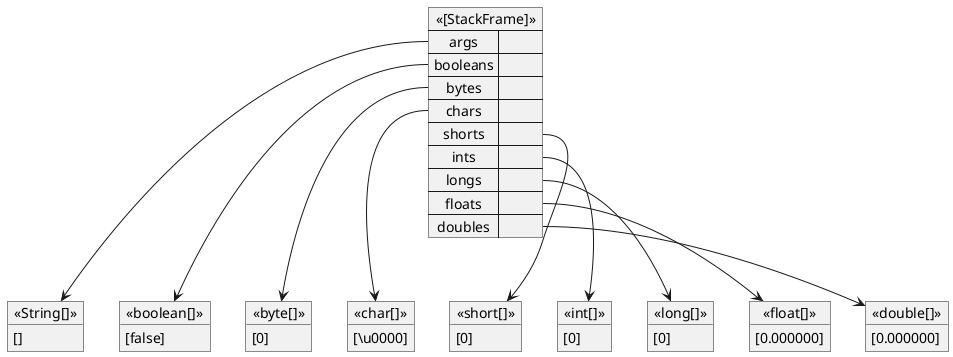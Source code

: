 @startuml
map "<<[StackFrame]>>" as _0f07b6f2a31cbd2e26428c51e8660b0dffe6e352 {
  args =>
  booleans =>
  bytes =>
  chars =>
  shorts =>
  ints =>
  longs =>
  floats =>
  doubles =>
}
object "<<String[]>>" as _bdb37fd1fa1b13d2c62e42aa9a27afaa093a1889 {
  []
}
object "<<boolean[]>>" as _a7b8693ef34c95429601339e93379f6a889a0117 {
  [false]
}
object "<<byte[]>>" as _62fc0855040a9e18089cfba11a18b8b2dd6036ed {
  [0]
}
object "<<char[]>>" as _c4038b4808c6c13845c534f84a12990c7f996830 {
  [\u0000]
}
object "<<short[]>>" as _d0d806b0c2a22e0831cc86f136c2d761dabc3693 {
  [0]
}
object "<<int[]>>" as _1a39cae2fdfb5c9759592bd1dd7b129fd06eb1bd {
  [0]
}
object "<<long[]>>" as _dc2796f1367e70d585ec072b4370425c2de23aba {
  [0]
}
object "<<float[]>>" as _08c49eb5b046fb06d4378a2979a2f6344414bfa5 {
  [0.000000]
}
object "<<double[]>>" as _3bf981107596a21c2b5a0bfb5db7d2ce37b6080a {
  [0.000000]
}
_0f07b6f2a31cbd2e26428c51e8660b0dffe6e352::args ==> _bdb37fd1fa1b13d2c62e42aa9a27afaa093a1889
_0f07b6f2a31cbd2e26428c51e8660b0dffe6e352::booleans ==> _a7b8693ef34c95429601339e93379f6a889a0117
_0f07b6f2a31cbd2e26428c51e8660b0dffe6e352::bytes ==> _62fc0855040a9e18089cfba11a18b8b2dd6036ed
_0f07b6f2a31cbd2e26428c51e8660b0dffe6e352::chars ==> _c4038b4808c6c13845c534f84a12990c7f996830
_0f07b6f2a31cbd2e26428c51e8660b0dffe6e352::shorts ==> _d0d806b0c2a22e0831cc86f136c2d761dabc3693
_0f07b6f2a31cbd2e26428c51e8660b0dffe6e352::ints ==> _1a39cae2fdfb5c9759592bd1dd7b129fd06eb1bd
_0f07b6f2a31cbd2e26428c51e8660b0dffe6e352::longs ==> _dc2796f1367e70d585ec072b4370425c2de23aba
_0f07b6f2a31cbd2e26428c51e8660b0dffe6e352::floats ==> _08c49eb5b046fb06d4378a2979a2f6344414bfa5
_0f07b6f2a31cbd2e26428c51e8660b0dffe6e352::doubles ==> _3bf981107596a21c2b5a0bfb5db7d2ce37b6080a
@enduml
